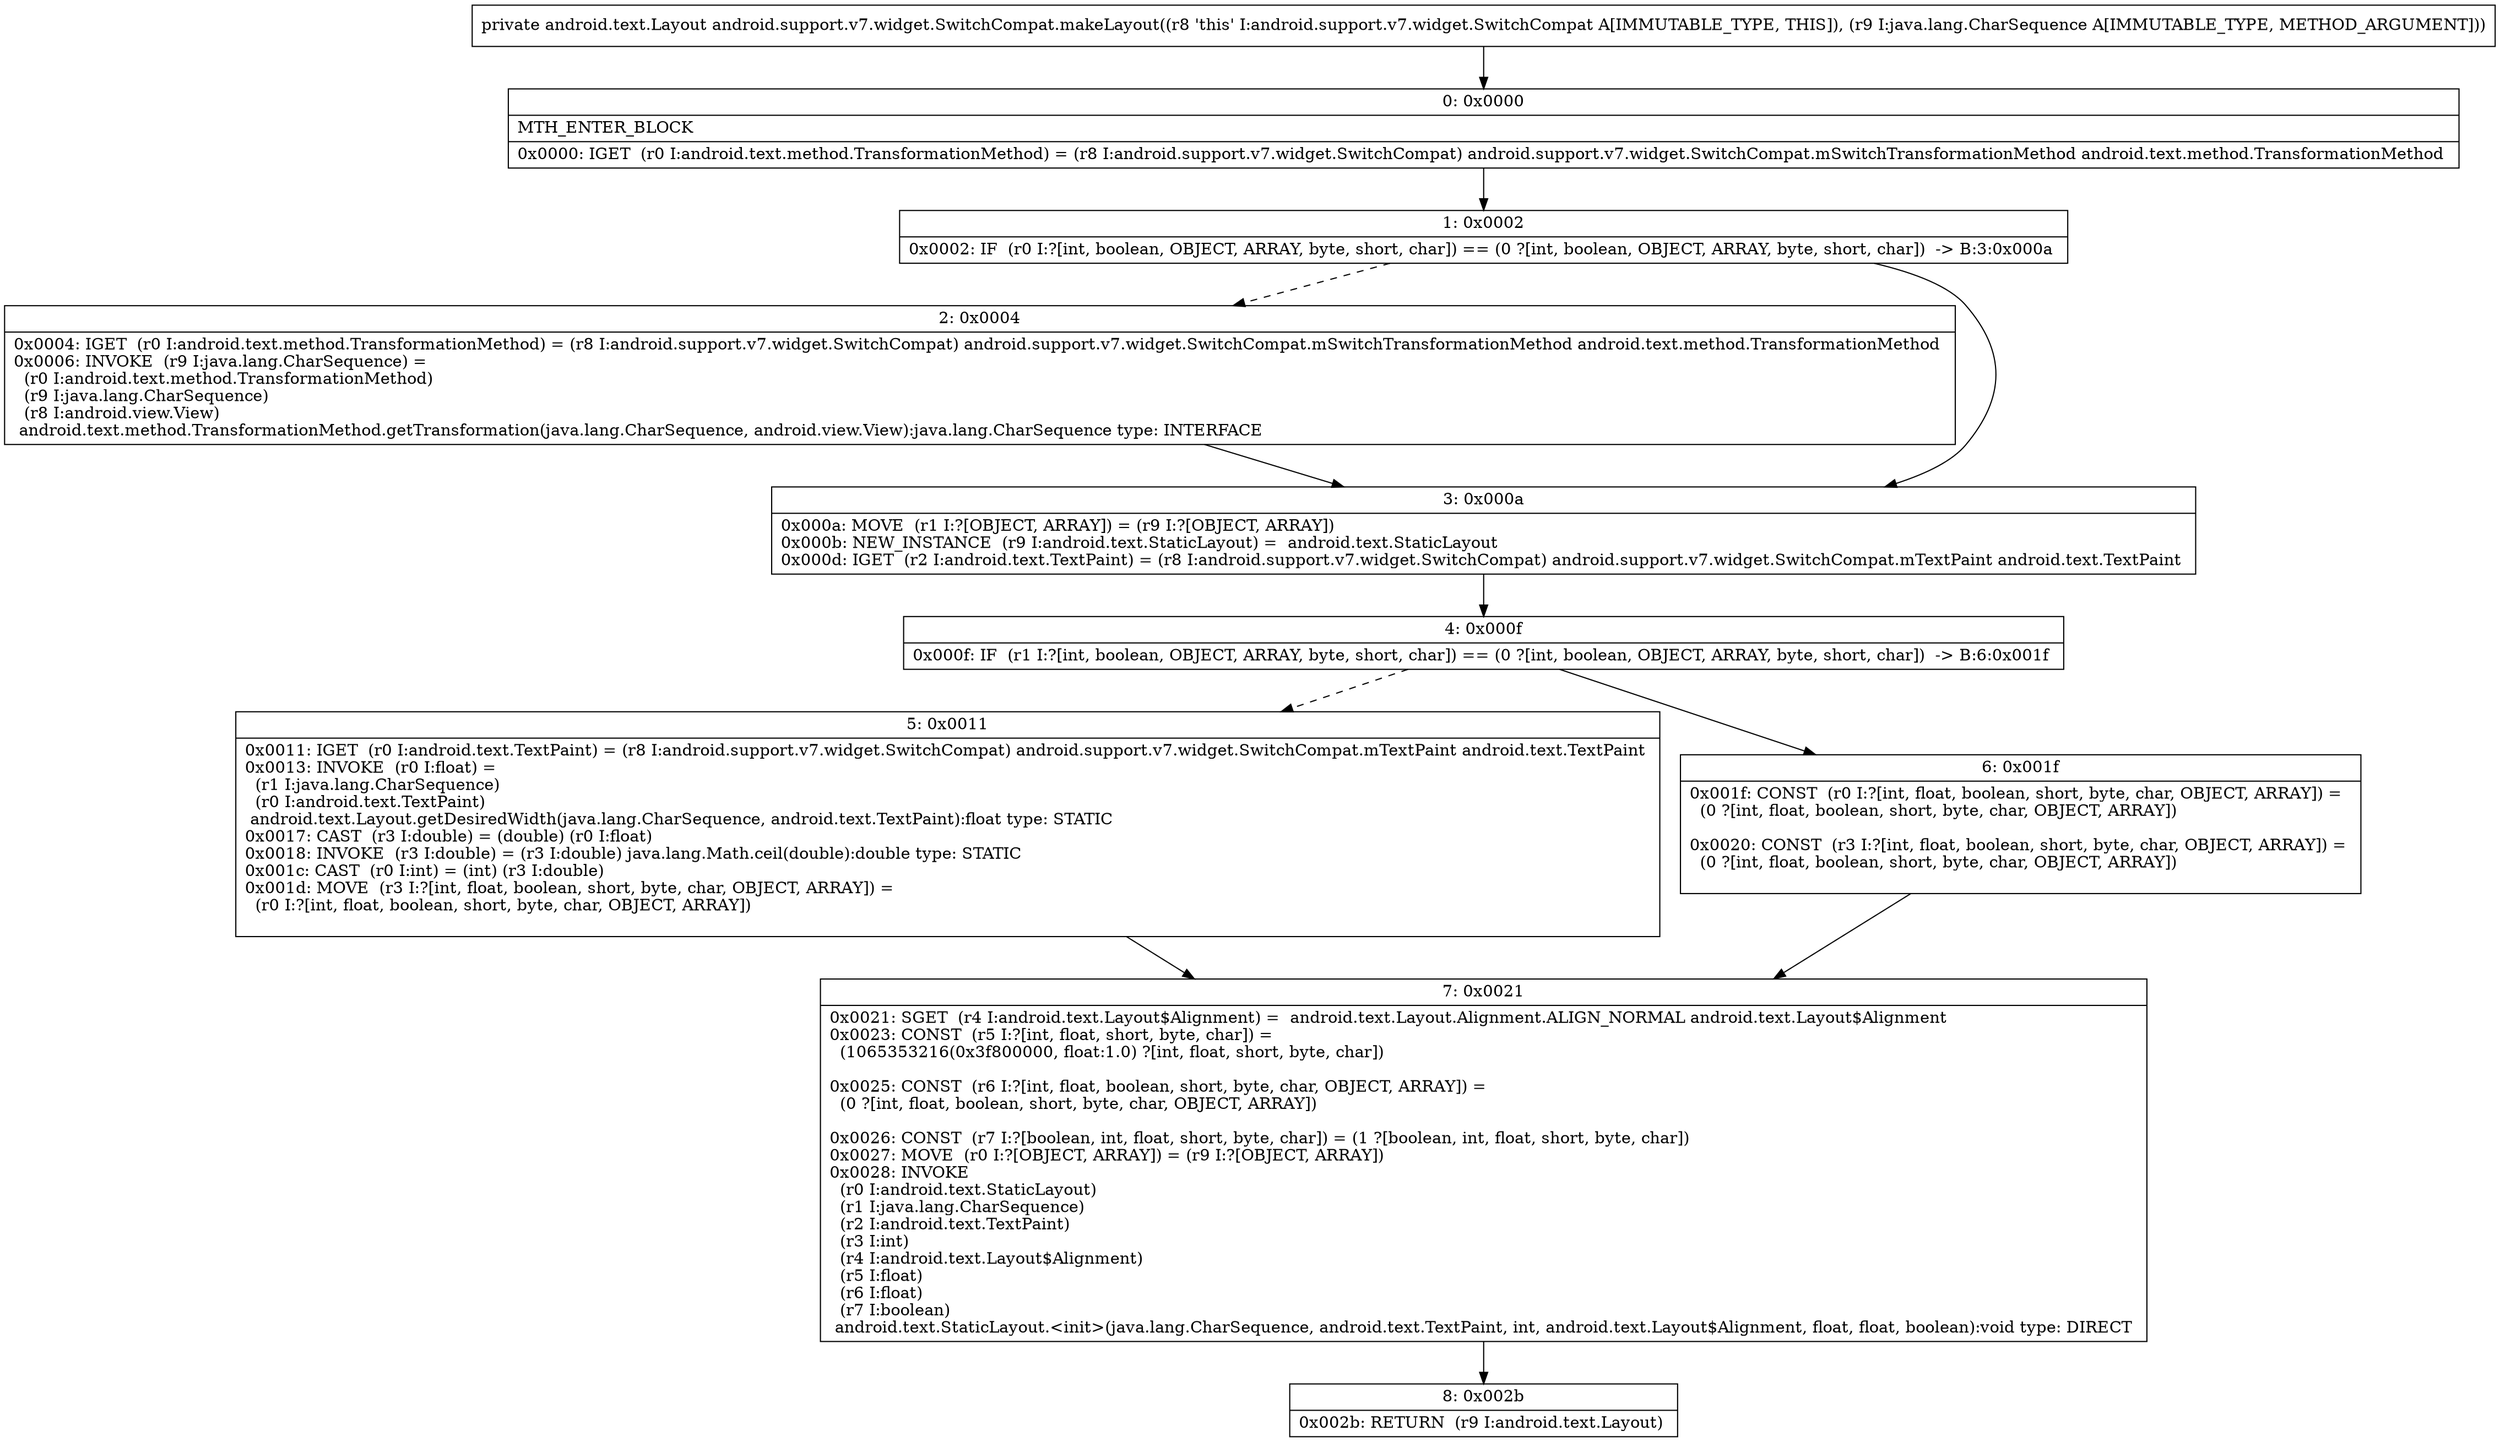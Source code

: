 digraph "CFG forandroid.support.v7.widget.SwitchCompat.makeLayout(Ljava\/lang\/CharSequence;)Landroid\/text\/Layout;" {
Node_0 [shape=record,label="{0\:\ 0x0000|MTH_ENTER_BLOCK\l|0x0000: IGET  (r0 I:android.text.method.TransformationMethod) = (r8 I:android.support.v7.widget.SwitchCompat) android.support.v7.widget.SwitchCompat.mSwitchTransformationMethod android.text.method.TransformationMethod \l}"];
Node_1 [shape=record,label="{1\:\ 0x0002|0x0002: IF  (r0 I:?[int, boolean, OBJECT, ARRAY, byte, short, char]) == (0 ?[int, boolean, OBJECT, ARRAY, byte, short, char])  \-\> B:3:0x000a \l}"];
Node_2 [shape=record,label="{2\:\ 0x0004|0x0004: IGET  (r0 I:android.text.method.TransformationMethod) = (r8 I:android.support.v7.widget.SwitchCompat) android.support.v7.widget.SwitchCompat.mSwitchTransformationMethod android.text.method.TransformationMethod \l0x0006: INVOKE  (r9 I:java.lang.CharSequence) = \l  (r0 I:android.text.method.TransformationMethod)\l  (r9 I:java.lang.CharSequence)\l  (r8 I:android.view.View)\l android.text.method.TransformationMethod.getTransformation(java.lang.CharSequence, android.view.View):java.lang.CharSequence type: INTERFACE \l}"];
Node_3 [shape=record,label="{3\:\ 0x000a|0x000a: MOVE  (r1 I:?[OBJECT, ARRAY]) = (r9 I:?[OBJECT, ARRAY]) \l0x000b: NEW_INSTANCE  (r9 I:android.text.StaticLayout) =  android.text.StaticLayout \l0x000d: IGET  (r2 I:android.text.TextPaint) = (r8 I:android.support.v7.widget.SwitchCompat) android.support.v7.widget.SwitchCompat.mTextPaint android.text.TextPaint \l}"];
Node_4 [shape=record,label="{4\:\ 0x000f|0x000f: IF  (r1 I:?[int, boolean, OBJECT, ARRAY, byte, short, char]) == (0 ?[int, boolean, OBJECT, ARRAY, byte, short, char])  \-\> B:6:0x001f \l}"];
Node_5 [shape=record,label="{5\:\ 0x0011|0x0011: IGET  (r0 I:android.text.TextPaint) = (r8 I:android.support.v7.widget.SwitchCompat) android.support.v7.widget.SwitchCompat.mTextPaint android.text.TextPaint \l0x0013: INVOKE  (r0 I:float) = \l  (r1 I:java.lang.CharSequence)\l  (r0 I:android.text.TextPaint)\l android.text.Layout.getDesiredWidth(java.lang.CharSequence, android.text.TextPaint):float type: STATIC \l0x0017: CAST  (r3 I:double) = (double) (r0 I:float) \l0x0018: INVOKE  (r3 I:double) = (r3 I:double) java.lang.Math.ceil(double):double type: STATIC \l0x001c: CAST  (r0 I:int) = (int) (r3 I:double) \l0x001d: MOVE  (r3 I:?[int, float, boolean, short, byte, char, OBJECT, ARRAY]) = \l  (r0 I:?[int, float, boolean, short, byte, char, OBJECT, ARRAY])\l \l}"];
Node_6 [shape=record,label="{6\:\ 0x001f|0x001f: CONST  (r0 I:?[int, float, boolean, short, byte, char, OBJECT, ARRAY]) = \l  (0 ?[int, float, boolean, short, byte, char, OBJECT, ARRAY])\l \l0x0020: CONST  (r3 I:?[int, float, boolean, short, byte, char, OBJECT, ARRAY]) = \l  (0 ?[int, float, boolean, short, byte, char, OBJECT, ARRAY])\l \l}"];
Node_7 [shape=record,label="{7\:\ 0x0021|0x0021: SGET  (r4 I:android.text.Layout$Alignment) =  android.text.Layout.Alignment.ALIGN_NORMAL android.text.Layout$Alignment \l0x0023: CONST  (r5 I:?[int, float, short, byte, char]) = \l  (1065353216(0x3f800000, float:1.0) ?[int, float, short, byte, char])\l \l0x0025: CONST  (r6 I:?[int, float, boolean, short, byte, char, OBJECT, ARRAY]) = \l  (0 ?[int, float, boolean, short, byte, char, OBJECT, ARRAY])\l \l0x0026: CONST  (r7 I:?[boolean, int, float, short, byte, char]) = (1 ?[boolean, int, float, short, byte, char]) \l0x0027: MOVE  (r0 I:?[OBJECT, ARRAY]) = (r9 I:?[OBJECT, ARRAY]) \l0x0028: INVOKE  \l  (r0 I:android.text.StaticLayout)\l  (r1 I:java.lang.CharSequence)\l  (r2 I:android.text.TextPaint)\l  (r3 I:int)\l  (r4 I:android.text.Layout$Alignment)\l  (r5 I:float)\l  (r6 I:float)\l  (r7 I:boolean)\l android.text.StaticLayout.\<init\>(java.lang.CharSequence, android.text.TextPaint, int, android.text.Layout$Alignment, float, float, boolean):void type: DIRECT \l}"];
Node_8 [shape=record,label="{8\:\ 0x002b|0x002b: RETURN  (r9 I:android.text.Layout) \l}"];
MethodNode[shape=record,label="{private android.text.Layout android.support.v7.widget.SwitchCompat.makeLayout((r8 'this' I:android.support.v7.widget.SwitchCompat A[IMMUTABLE_TYPE, THIS]), (r9 I:java.lang.CharSequence A[IMMUTABLE_TYPE, METHOD_ARGUMENT])) }"];
MethodNode -> Node_0;
Node_0 -> Node_1;
Node_1 -> Node_2[style=dashed];
Node_1 -> Node_3;
Node_2 -> Node_3;
Node_3 -> Node_4;
Node_4 -> Node_5[style=dashed];
Node_4 -> Node_6;
Node_5 -> Node_7;
Node_6 -> Node_7;
Node_7 -> Node_8;
}

